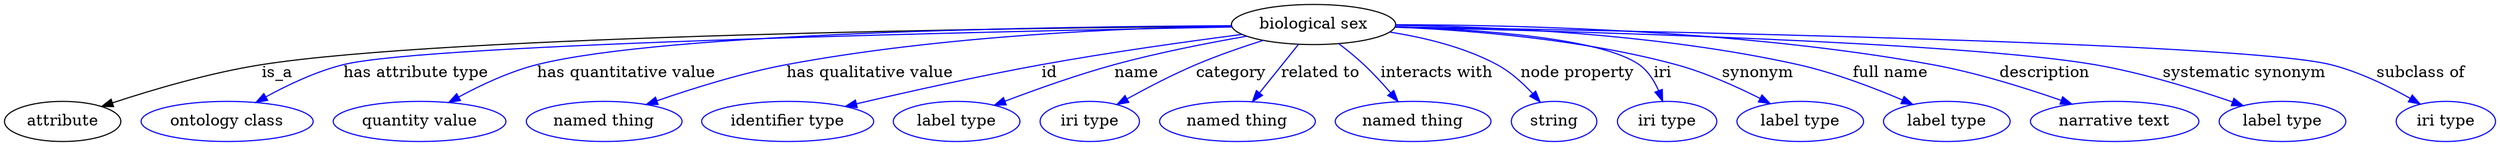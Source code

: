 digraph {
	graph [bb="0,0,1801,122"];
	node [label="\N"];
	"biological sex"	[height=0.5,
		label="biological sex",
		pos="945.57,104",
		width=1.652];
	attribute	[height=0.5,
		pos="39.574,18",
		width=1.0993];
	"biological sex" -> attribute	[label=is_a,
		lp="209.85,61",
		pos="e,68.497,30.529 886.27,102.04 733.64,99.281 330.01,90.062 198.02,68 156.12,60.997 109.89,45.791 78.238,34.164"];
	"has attribute type"	[color=blue,
		height=0.5,
		label="ontology class",
		pos="158.57,18",
		width=1.6931];
	"biological sex" -> "has attribute type"	[color=blue,
		label="has attribute type",
		lp="311.78,61",
		pos="e,184.18,34.438 886.02,102.88 742.41,102.11 380.27,97.242 263.16,68 238.64,61.878 212.91,49.906 193.11,39.329",
		style=solid];
	"has quantitative value"	[color=blue,
		height=0.5,
		label="quantity value",
		pos="297.57,18",
		width=1.6792];
	"biological sex" -> "has quantitative value"	[color=blue,
		label="has quantitative value",
		lp="462.61,61",
		pos="e,323.03,34.337 886.12,101.98 764.61,99.437 491.67,91.253 401.5,68 377.16,61.721 351.59,49.747 331.91,39.208",
		style=solid];
	"has qualitative value"	[color=blue,
		height=0.5,
		label="named thing",
		pos="430.57,18",
		width=1.5019];
	"biological sex" -> "has qualitative value"	[color=blue,
		label="has qualitative value",
		lp="634.11,61",
		pos="e,463.3,32.4 886.46,101.56 813.04,98.821 684.32,90.895 576.5,68 540.69,60.394 501.41,46.894 472.63,35.987",
		style=solid];
	id	[color=blue,
		height=0.5,
		label="identifier type",
		pos="562.57,18",
		width=1.652];
	"biological sex" -> id	[color=blue,
		label=id,
		lp="759.02,61",
		pos="e,604.65,30.783 894.2,94.724 855.22,88.192 800.39,78.462 752.68,68 705.62,57.679 652.56,43.815 614.48,33.468",
		style=solid];
	name	[color=blue,
		height=0.5,
		label="label type",
		pos="684.57,18",
		width=1.2425];
	"biological sex" -> name	[color=blue,
		label=name,
		lp="819.73,61",
		pos="e,713.15,32.081 897.98,93.033 870.34,86.795 835.01,78.045 804.26,68 776.31,58.871 745.63,46.26 722.34,36.117",
		style=solid];
	category	[color=blue,
		height=0.5,
		label="iri type",
		pos="782.57,18",
		width=0.9834];
	"biological sex" -> category	[color=blue,
		label=category,
		lp="886.67,61",
		pos="e,803.08,32.789 910.22,89.516 895.23,83.444 877.71,75.874 862.38,68 845.13,59.143 826.64,47.905 811.8,38.426",
		style=solid];
	"related to"	[color=blue,
		height=0.5,
		label="named thing",
		pos="889.57,18",
		width=1.5019];
	"biological sex" -> "related to"	[color=blue,
		label="related to",
		lp="947.81,61",
		pos="e,900.7,35.687 934.24,86.001 926.22,73.968 915.33,57.629 906.31,44.099",
		style=solid];
	"interacts with"	[color=blue,
		height=0.5,
		label="named thing",
		pos="1015.6,18",
		width=1.5019];
	"biological sex" -> "interacts with"	[color=blue,
		label="interacts with",
		lp="1026.5,61",
		pos="e,1003.2,35.597 961.15,86.512 966.47,80.746 972.37,74.17 977.57,68 984.09,60.261 990.95,51.599 997.01,43.735",
		style=solid];
	"node property"	[color=blue,
		height=0.5,
		label=string,
		pos="1117.6,18",
		width=0.8403];
	"biological sex" -> "node property"	[color=blue,
		label="node property",
		lp="1126.6,61",
		pos="e,1105.5,34.808 996.38,94.616 1019.5,89.313 1046.6,80.936 1068.6,68 1079.8,61.4 1090.3,51.616 1098.7,42.524",
		style=solid];
	iri	[color=blue,
		height=0.5,
		label="iri type",
		pos="1201.6,18",
		width=0.9834];
	"biological sex" -> iri	[color=blue,
		label=iri,
		lp="1189.8,61",
		pos="e,1195,35.785 1003.2,99.307 1060.2,94.722 1142.8,85.302 1169.6,68 1178.3,62.353 1185.2,53.381 1190.3,44.648",
		style=solid];
	synonym	[color=blue,
		height=0.5,
		label="label type",
		pos="1299.6,18",
		width=1.2425];
	"biological sex" -> synonym	[color=blue,
		label=synonym,
		lp="1260.2,61",
		pos="e,1275.8,33.344 1003.9,100.24 1056.2,96.53 1134.3,87.917 1199.6,68 1223.1,60.821 1247.9,48.68 1267,38.28",
		style=solid];
	"full name"	[color=blue,
		height=0.5,
		label="label type",
		pos="1406.6,18",
		width=1.2425];
	"biological sex" -> "full name"	[color=blue,
		label="full name",
		lp="1356.2,61",
		pos="e,1380.4,32.606 1004.9,102.25 1074.2,100.16 1191.8,92.854 1289.6,68 1318,60.782 1348.4,47.838 1371.2,37.066",
		style=solid];
	description	[color=blue,
		height=0.5,
		label="narrative text",
		pos="1526.6,18",
		width=1.5834];
	"biological sex" -> description	[color=blue,
		label=description,
		lp="1465.7,61",
		pos="e,1494.4,32.916 1005.1,103.1 1090.5,102.17 1252.2,96.342 1386.6,68 1420.6,60.819 1457.7,47.575 1485.2,36.664",
		style=solid];
	"systematic synonym"	[color=blue,
		height=0.5,
		label="label type",
		pos="1646.6,18",
		width=1.2425];
	"biological sex" -> "systematic synonym"	[color=blue,
		label="systematic synonym",
		lp="1611.5,61",
		pos="e,1616.7,31.586 1004.6,101.22 1127.5,97.206 1407,86.323 1500.6,68 1537.7,60.729 1578.4,46.525 1607.4,35.274",
		style=solid];
	"subclass of"	[color=blue,
		height=0.5,
		label="iri type",
		pos="1765.6,18",
		width=0.9834];
	"biological sex" -> "subclass of"	[color=blue,
		label="subclass of",
		lp="1737.5,61",
		pos="e,1745.2,33.073 1005.2,103.45 1155.6,104.04 1547.5,102.15 1672.6,68 1695.4,61.779 1718.9,49.322 1736.6,38.526",
		style=solid];
}
